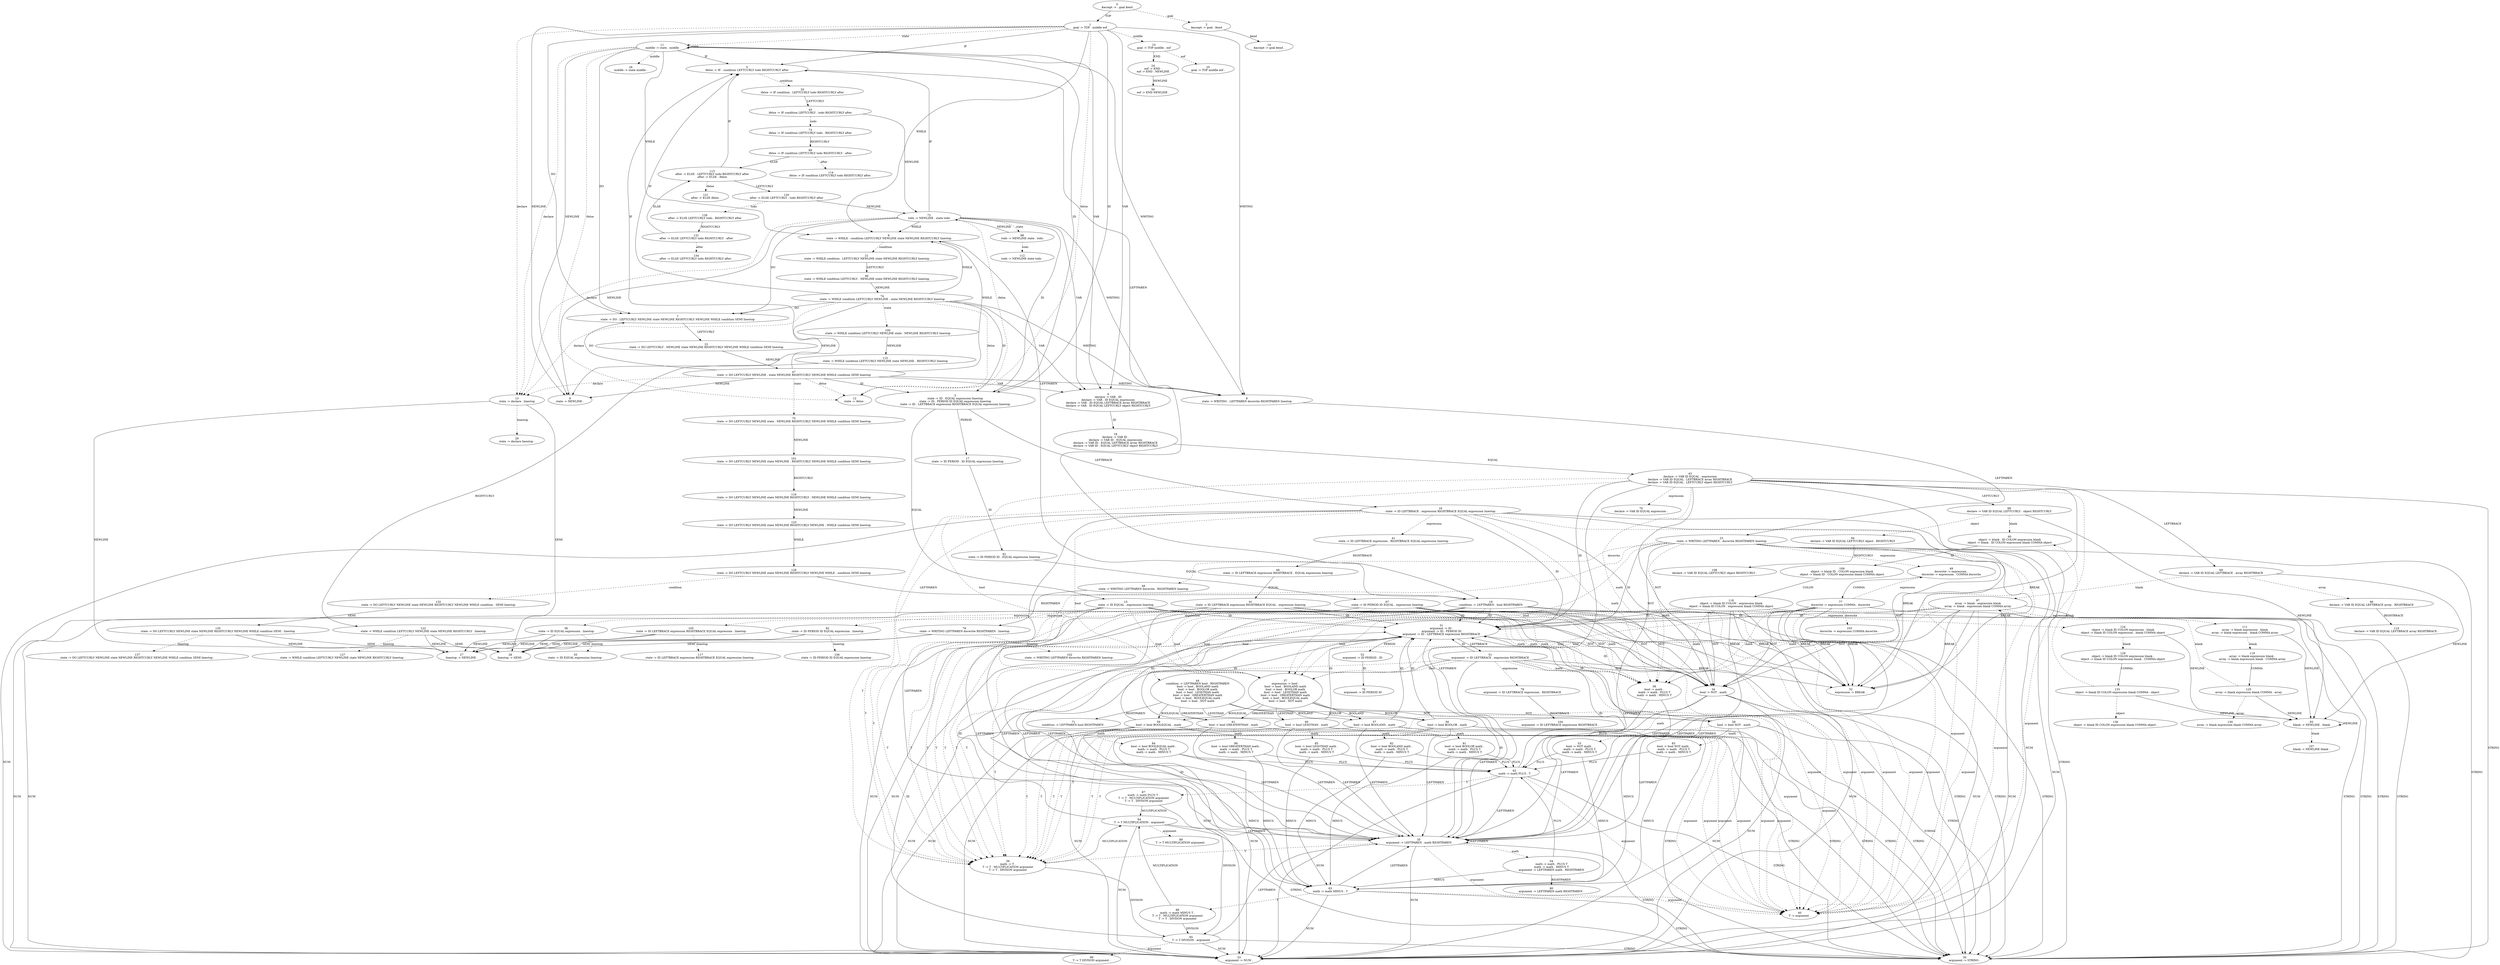 digraph Automaton {
  0 [label="0\n$accept -> . goal $end"]
  0 -> 1 [style=solid label="TOP"]
  0 -> 2 [style=dashed label="goal"]
  1 [label="1\ngoal -> TOP . middle eof"]
  1 -> 3 [style=solid label="ID"]
  1 -> 4 [style=solid label="VAR"]
  1 -> 5 [style=solid label="IF"]
  1 -> 6 [style=solid label="WHILE"]
  1 -> 7 [style=solid label="DO"]
  1 -> 8 [style=solid label="WRITING"]
  1 -> 9 [style=solid label="NEWLINE"]
  1 -> 10 [style=dashed label="middle"]
  1 -> 11 [style=dashed label="state"]
  1 -> 12 [style=dashed label="ifelse"]
  1 -> 13 [style=dashed label="declare"]
  2 [label="2\n$accept -> goal . $end"]
  2 -> 14 [style=solid label="$end"]
  3 [label="3\nstate -> ID . EQUAL expression linestop\nstate -> ID . PERIOD ID EQUAL expression linestop\nstate -> ID . LEFTBRACE expression RIGHTBRACE EQUAL expression linestop"]
  3 -> 15 [style=solid label="EQUAL"]
  3 -> 16 [style=solid label="LEFTBRACE"]
  3 -> 17 [style=solid label="PERIOD"]
  4 [label="4\ndeclare -> VAR . ID\ndeclare -> VAR . ID EQUAL expression\ndeclare -> VAR . ID EQUAL LEFTBRACE array RIGHTBRACE\ndeclare -> VAR . ID EQUAL LEFTCURLY object RIGHTCURLY"]
  4 -> 18 [style=solid label="ID"]
  5 [label="5\nifelse -> IF . condition LEFTCURLY todo RIGHTCURLY after"]
  5 -> 19 [style=solid label="LEFTPAREN"]
  5 -> 20 [style=dashed label="condition"]
  6 [label="6\nstate -> WHILE . condition LEFTCURLY NEWLINE state NEWLINE RIGHTCURLY linestop"]
  6 -> 19 [style=solid label="LEFTPAREN"]
  6 -> 21 [style=dashed label="condition"]
  7 [label="7\nstate -> DO . LEFTCURLY NEWLINE state NEWLINE RIGHTCURLY NEWLINE WHILE condition SEMI linestop"]
  7 -> 22 [style=solid label="LEFTCURLY"]
  8 [label="8\nstate -> WRITING . LEFTPAREN docwrite RIGHTPAREN linestop"]
  8 -> 23 [style=solid label="LEFTPAREN"]
  9 [label="9\nstate -> NEWLINE ."]
  10 [label="10\ngoal -> TOP middle . eof"]
  10 -> 24 [style=solid label="END"]
  10 -> 25 [style=dashed label="eof"]
  11 [label="11\nmiddle -> state . middle"]
  11 -> 3 [style=solid label="ID"]
  11 -> 4 [style=solid label="VAR"]
  11 -> 5 [style=solid label="IF"]
  11 -> 6 [style=solid label="WHILE"]
  11 -> 7 [style=solid label="DO"]
  11 -> 8 [style=solid label="WRITING"]
  11 -> 9 [style=solid label="NEWLINE"]
  11 -> 26 [style=dashed label="middle"]
  11 -> 11 [style=dashed label="state"]
  11 -> 12 [style=dashed label="ifelse"]
  11 -> 13 [style=dashed label="declare"]
  12 [label="12\nstate -> ifelse ."]
  13 [label="13\nstate -> declare . linestop"]
  13 -> 27 [style=solid label="NEWLINE"]
  13 -> 28 [style=solid label="SEMI"]
  13 -> 29 [style=dashed label="linestop"]
  14 [label="14\n$accept -> goal $end ."]
  15 [label="15\nstate -> ID EQUAL . expression linestop"]
  15 -> 30 [style=solid label="STRING"]
  15 -> 31 [style=solid label="ID"]
  15 -> 32 [style=solid label="BREAK"]
  15 -> 33 [style=solid label="NUM"]
  15 -> 34 [style=solid label="NOT"]
  15 -> 35 [style=solid label="LEFTPAREN"]
  15 -> 36 [style=dashed label="expression"]
  15 -> 37 [style=dashed label="bool"]
  15 -> 38 [style=dashed label="math"]
  15 -> 39 [style=dashed label="T"]
  15 -> 40 [style=dashed label="argument"]
  16 [label="16\nstate -> ID LEFTBRACE . expression RIGHTBRACE EQUAL expression linestop"]
  16 -> 30 [style=solid label="STRING"]
  16 -> 31 [style=solid label="ID"]
  16 -> 32 [style=solid label="BREAK"]
  16 -> 33 [style=solid label="NUM"]
  16 -> 34 [style=solid label="NOT"]
  16 -> 35 [style=solid label="LEFTPAREN"]
  16 -> 41 [style=dashed label="expression"]
  16 -> 37 [style=dashed label="bool"]
  16 -> 38 [style=dashed label="math"]
  16 -> 39 [style=dashed label="T"]
  16 -> 40 [style=dashed label="argument"]
  17 [label="17\nstate -> ID PERIOD . ID EQUAL expression linestop"]
  17 -> 42 [style=solid label="ID"]
  18 [label="18\ndeclare -> VAR ID .\ndeclare -> VAR ID . EQUAL expression\ndeclare -> VAR ID . EQUAL LEFTBRACE array RIGHTBRACE\ndeclare -> VAR ID . EQUAL LEFTCURLY object RIGHTCURLY"]
  18 -> 43 [style=solid label="EQUAL"]
  19 [label="19\ncondition -> LEFTPAREN . bool RIGHTPAREN"]
  19 -> 30 [style=solid label="STRING"]
  19 -> 31 [style=solid label="ID"]
  19 -> 33 [style=solid label="NUM"]
  19 -> 34 [style=solid label="NOT"]
  19 -> 35 [style=solid label="LEFTPAREN"]
  19 -> 44 [style=dashed label="bool"]
  19 -> 38 [style=dashed label="math"]
  19 -> 39 [style=dashed label="T"]
  19 -> 40 [style=dashed label="argument"]
  20 [label="20\nifelse -> IF condition . LEFTCURLY todo RIGHTCURLY after"]
  20 -> 45 [style=solid label="LEFTCURLY"]
  21 [label="21\nstate -> WHILE condition . LEFTCURLY NEWLINE state NEWLINE RIGHTCURLY linestop"]
  21 -> 46 [style=solid label="LEFTCURLY"]
  22 [label="22\nstate -> DO LEFTCURLY . NEWLINE state NEWLINE RIGHTCURLY NEWLINE WHILE condition SEMI linestop"]
  22 -> 47 [style=solid label="NEWLINE"]
  23 [label="23\nstate -> WRITING LEFTPAREN . docwrite RIGHTPAREN linestop"]
  23 -> 30 [style=solid label="STRING"]
  23 -> 31 [style=solid label="ID"]
  23 -> 32 [style=solid label="BREAK"]
  23 -> 33 [style=solid label="NUM"]
  23 -> 34 [style=solid label="NOT"]
  23 -> 35 [style=solid label="LEFTPAREN"]
  23 -> 48 [style=dashed label="docwrite"]
  23 -> 49 [style=dashed label="expression"]
  23 -> 37 [style=dashed label="bool"]
  23 -> 38 [style=dashed label="math"]
  23 -> 39 [style=dashed label="T"]
  23 -> 40 [style=dashed label="argument"]
  24 [label="24\neof -> END .\neof -> END . NEWLINE"]
  24 -> 50 [style=solid label="NEWLINE"]
  25 [label="25\ngoal -> TOP middle eof ."]
  26 [label="26\nmiddle -> state middle ."]
  27 [label="27\nlinestop -> NEWLINE ."]
  28 [label="28\nlinestop -> SEMI ."]
  29 [label="29\nstate -> declare linestop ."]
  30 [label="30\nargument -> STRING ."]
  31 [label="31\nargument -> ID .\nargument -> ID . PERIOD ID\nargument -> ID . LEFTBRACE expression RIGHTBRACE"]
  31 -> 51 [style=solid label="LEFTBRACE"]
  31 -> 52 [style=solid label="PERIOD"]
  32 [label="32\nexpression -> BREAK ."]
  33 [label="33\nargument -> NUM ."]
  34 [label="34\nbool -> NOT . math"]
  34 -> 30 [style=solid label="STRING"]
  34 -> 31 [style=solid label="ID"]
  34 -> 33 [style=solid label="NUM"]
  34 -> 35 [style=solid label="LEFTPAREN"]
  34 -> 53 [style=dashed label="math"]
  34 -> 39 [style=dashed label="T"]
  34 -> 40 [style=dashed label="argument"]
  35 [label="35\nargument -> LEFTPAREN . math RIGHTPAREN"]
  35 -> 30 [style=solid label="STRING"]
  35 -> 31 [style=solid label="ID"]
  35 -> 33 [style=solid label="NUM"]
  35 -> 35 [style=solid label="LEFTPAREN"]
  35 -> 54 [style=dashed label="math"]
  35 -> 39 [style=dashed label="T"]
  35 -> 40 [style=dashed label="argument"]
  36 [label="36\nstate -> ID EQUAL expression . linestop"]
  36 -> 27 [style=solid label="NEWLINE"]
  36 -> 28 [style=solid label="SEMI"]
  36 -> 55 [style=dashed label="linestop"]
  37 [label="37\nexpression -> bool .\nbool -> bool . BOOLAND math\nbool -> bool . BOOLOR math\nbool -> bool . LESSTHAN math\nbool -> bool . GREATERTHAN math\nbool -> bool . BOOLEQUAL math\nbool -> bool . NOT math"]
  37 -> 56 [style=solid label="BOOLOR"]
  37 -> 57 [style=solid label="BOOLAND"]
  37 -> 58 [style=solid label="NOT"]
  37 -> 59 [style=solid label="BOOLEQUAL"]
  37 -> 60 [style=solid label="LESSTHAN"]
  37 -> 61 [style=solid label="GREATERTHAN"]
  38 [label="38\nbool -> math .\nmath -> math . PLUS T\nmath -> math . MINUS T"]
  38 -> 62 [style=solid label="PLUS"]
  38 -> 63 [style=solid label="MINUS"]
  39 [label="39\nmath -> T .\nT -> T . MULTIPLICATION argument\nT -> T . DIVISON argument"]
  39 -> 64 [style=solid label="MULTIPLICATION"]
  39 -> 65 [style=solid label="DIVISON"]
  40 [label="40\nT -> argument ."]
  41 [label="41\nstate -> ID LEFTBRACE expression . RIGHTBRACE EQUAL expression linestop"]
  41 -> 66 [style=solid label="RIGHTBRACE"]
  42 [label="42\nstate -> ID PERIOD ID . EQUAL expression linestop"]
  42 -> 67 [style=solid label="EQUAL"]
  43 [label="43\ndeclare -> VAR ID EQUAL . expression\ndeclare -> VAR ID EQUAL . LEFTBRACE array RIGHTBRACE\ndeclare -> VAR ID EQUAL . LEFTCURLY object RIGHTCURLY"]
  43 -> 30 [style=solid label="STRING"]
  43 -> 31 [style=solid label="ID"]
  43 -> 32 [style=solid label="BREAK"]
  43 -> 33 [style=solid label="NUM"]
  43 -> 34 [style=solid label="NOT"]
  43 -> 35 [style=solid label="LEFTPAREN"]
  43 -> 68 [style=solid label="LEFTCURLY"]
  43 -> 69 [style=solid label="LEFTBRACE"]
  43 -> 70 [style=dashed label="expression"]
  43 -> 37 [style=dashed label="bool"]
  43 -> 38 [style=dashed label="math"]
  43 -> 39 [style=dashed label="T"]
  43 -> 40 [style=dashed label="argument"]
  44 [label="44\ncondition -> LEFTPAREN bool . RIGHTPAREN\nbool -> bool . BOOLAND math\nbool -> bool . BOOLOR math\nbool -> bool . LESSTHAN math\nbool -> bool . GREATERTHAN math\nbool -> bool . BOOLEQUAL math\nbool -> bool . NOT math"]
  44 -> 56 [style=solid label="BOOLOR"]
  44 -> 57 [style=solid label="BOOLAND"]
  44 -> 58 [style=solid label="NOT"]
  44 -> 59 [style=solid label="BOOLEQUAL"]
  44 -> 60 [style=solid label="LESSTHAN"]
  44 -> 61 [style=solid label="GREATERTHAN"]
  44 -> 71 [style=solid label="RIGHTPAREN"]
  45 [label="45\nifelse -> IF condition LEFTCURLY . todo RIGHTCURLY after"]
  45 -> 72 [style=solid label="NEWLINE"]
  45 -> 73 [style=dashed label="todo"]
  46 [label="46\nstate -> WHILE condition LEFTCURLY . NEWLINE state NEWLINE RIGHTCURLY linestop"]
  46 -> 74 [style=solid label="NEWLINE"]
  47 [label="47\nstate -> DO LEFTCURLY NEWLINE . state NEWLINE RIGHTCURLY NEWLINE WHILE condition SEMI linestop"]
  47 -> 3 [style=solid label="ID"]
  47 -> 4 [style=solid label="VAR"]
  47 -> 5 [style=solid label="IF"]
  47 -> 6 [style=solid label="WHILE"]
  47 -> 7 [style=solid label="DO"]
  47 -> 8 [style=solid label="WRITING"]
  47 -> 9 [style=solid label="NEWLINE"]
  47 -> 75 [style=dashed label="state"]
  47 -> 12 [style=dashed label="ifelse"]
  47 -> 13 [style=dashed label="declare"]
  48 [label="48\nstate -> WRITING LEFTPAREN docwrite . RIGHTPAREN linestop"]
  48 -> 76 [style=solid label="RIGHTPAREN"]
  49 [label="49\ndocwrite -> expression .\ndocwrite -> expression . COMMA docwrite"]
  49 -> 77 [style=solid label="COMMA"]
  50 [label="50\neof -> END NEWLINE ."]
  51 [label="51\nargument -> ID LEFTBRACE . expression RIGHTBRACE"]
  51 -> 30 [style=solid label="STRING"]
  51 -> 31 [style=solid label="ID"]
  51 -> 32 [style=solid label="BREAK"]
  51 -> 33 [style=solid label="NUM"]
  51 -> 34 [style=solid label="NOT"]
  51 -> 35 [style=solid label="LEFTPAREN"]
  51 -> 78 [style=dashed label="expression"]
  51 -> 37 [style=dashed label="bool"]
  51 -> 38 [style=dashed label="math"]
  51 -> 39 [style=dashed label="T"]
  51 -> 40 [style=dashed label="argument"]
  52 [label="52\nargument -> ID PERIOD . ID"]
  52 -> 79 [style=solid label="ID"]
  53 [label="53\nbool -> NOT math .\nmath -> math . PLUS T\nmath -> math . MINUS T"]
  53 -> 62 [style=solid label="PLUS"]
  53 -> 63 [style=solid label="MINUS"]
  54 [label="54\nmath -> math . PLUS T\nmath -> math . MINUS T\nargument -> LEFTPAREN math . RIGHTPAREN"]
  54 -> 62 [style=solid label="PLUS"]
  54 -> 63 [style=solid label="MINUS"]
  54 -> 80 [style=solid label="RIGHTPAREN"]
  55 [label="55\nstate -> ID EQUAL expression linestop ."]
  56 [label="56\nbool -> bool BOOLOR . math"]
  56 -> 30 [style=solid label="STRING"]
  56 -> 31 [style=solid label="ID"]
  56 -> 33 [style=solid label="NUM"]
  56 -> 35 [style=solid label="LEFTPAREN"]
  56 -> 81 [style=dashed label="math"]
  56 -> 39 [style=dashed label="T"]
  56 -> 40 [style=dashed label="argument"]
  57 [label="57\nbool -> bool BOOLAND . math"]
  57 -> 30 [style=solid label="STRING"]
  57 -> 31 [style=solid label="ID"]
  57 -> 33 [style=solid label="NUM"]
  57 -> 35 [style=solid label="LEFTPAREN"]
  57 -> 82 [style=dashed label="math"]
  57 -> 39 [style=dashed label="T"]
  57 -> 40 [style=dashed label="argument"]
  58 [label="58\nbool -> bool NOT . math"]
  58 -> 30 [style=solid label="STRING"]
  58 -> 31 [style=solid label="ID"]
  58 -> 33 [style=solid label="NUM"]
  58 -> 35 [style=solid label="LEFTPAREN"]
  58 -> 83 [style=dashed label="math"]
  58 -> 39 [style=dashed label="T"]
  58 -> 40 [style=dashed label="argument"]
  59 [label="59\nbool -> bool BOOLEQUAL . math"]
  59 -> 30 [style=solid label="STRING"]
  59 -> 31 [style=solid label="ID"]
  59 -> 33 [style=solid label="NUM"]
  59 -> 35 [style=solid label="LEFTPAREN"]
  59 -> 84 [style=dashed label="math"]
  59 -> 39 [style=dashed label="T"]
  59 -> 40 [style=dashed label="argument"]
  60 [label="60\nbool -> bool LESSTHAN . math"]
  60 -> 30 [style=solid label="STRING"]
  60 -> 31 [style=solid label="ID"]
  60 -> 33 [style=solid label="NUM"]
  60 -> 35 [style=solid label="LEFTPAREN"]
  60 -> 85 [style=dashed label="math"]
  60 -> 39 [style=dashed label="T"]
  60 -> 40 [style=dashed label="argument"]
  61 [label="61\nbool -> bool GREATERTHAN . math"]
  61 -> 30 [style=solid label="STRING"]
  61 -> 31 [style=solid label="ID"]
  61 -> 33 [style=solid label="NUM"]
  61 -> 35 [style=solid label="LEFTPAREN"]
  61 -> 86 [style=dashed label="math"]
  61 -> 39 [style=dashed label="T"]
  61 -> 40 [style=dashed label="argument"]
  62 [label="62\nmath -> math PLUS . T"]
  62 -> 30 [style=solid label="STRING"]
  62 -> 31 [style=solid label="ID"]
  62 -> 33 [style=solid label="NUM"]
  62 -> 35 [style=solid label="LEFTPAREN"]
  62 -> 87 [style=dashed label="T"]
  62 -> 40 [style=dashed label="argument"]
  63 [label="63\nmath -> math MINUS . T"]
  63 -> 30 [style=solid label="STRING"]
  63 -> 31 [style=solid label="ID"]
  63 -> 33 [style=solid label="NUM"]
  63 -> 35 [style=solid label="LEFTPAREN"]
  63 -> 88 [style=dashed label="T"]
  63 -> 40 [style=dashed label="argument"]
  64 [label="64\nT -> T MULTIPLICATION . argument"]
  64 -> 30 [style=solid label="STRING"]
  64 -> 31 [style=solid label="ID"]
  64 -> 33 [style=solid label="NUM"]
  64 -> 35 [style=solid label="LEFTPAREN"]
  64 -> 89 [style=dashed label="argument"]
  65 [label="65\nT -> T DIVISON . argument"]
  65 -> 30 [style=solid label="STRING"]
  65 -> 31 [style=solid label="ID"]
  65 -> 33 [style=solid label="NUM"]
  65 -> 35 [style=solid label="LEFTPAREN"]
  65 -> 90 [style=dashed label="argument"]
  66 [label="66\nstate -> ID LEFTBRACE expression RIGHTBRACE . EQUAL expression linestop"]
  66 -> 91 [style=solid label="EQUAL"]
  67 [label="67\nstate -> ID PERIOD ID EQUAL . expression linestop"]
  67 -> 30 [style=solid label="STRING"]
  67 -> 31 [style=solid label="ID"]
  67 -> 32 [style=solid label="BREAK"]
  67 -> 33 [style=solid label="NUM"]
  67 -> 34 [style=solid label="NOT"]
  67 -> 35 [style=solid label="LEFTPAREN"]
  67 -> 92 [style=dashed label="expression"]
  67 -> 37 [style=dashed label="bool"]
  67 -> 38 [style=dashed label="math"]
  67 -> 39 [style=dashed label="T"]
  67 -> 40 [style=dashed label="argument"]
  68 [label="68\ndeclare -> VAR ID EQUAL LEFTCURLY . object RIGHTCURLY"]
  68 -> 93 [style=solid label="NEWLINE"]
  68 -> 94 [style=dashed label="object"]
  68 -> 95 [style=dashed label="blank"]
  69 [label="69\ndeclare -> VAR ID EQUAL LEFTBRACE . array RIGHTBRACE"]
  69 -> 93 [style=solid label="NEWLINE"]
  69 -> 96 [style=dashed label="array"]
  69 -> 97 [style=dashed label="blank"]
  70 [label="70\ndeclare -> VAR ID EQUAL expression ."]
  71 [label="71\ncondition -> LEFTPAREN bool RIGHTPAREN ."]
  72 [label="72\ntodo -> NEWLINE . state todo"]
  72 -> 3 [style=solid label="ID"]
  72 -> 4 [style=solid label="VAR"]
  72 -> 5 [style=solid label="IF"]
  72 -> 6 [style=solid label="WHILE"]
  72 -> 7 [style=solid label="DO"]
  72 -> 8 [style=solid label="WRITING"]
  72 -> 9 [style=solid label="NEWLINE"]
  72 -> 98 [style=dashed label="state"]
  72 -> 12 [style=dashed label="ifelse"]
  72 -> 13 [style=dashed label="declare"]
  73 [label="73\nifelse -> IF condition LEFTCURLY todo . RIGHTCURLY after"]
  73 -> 99 [style=solid label="RIGHTCURLY"]
  74 [label="74\nstate -> WHILE condition LEFTCURLY NEWLINE . state NEWLINE RIGHTCURLY linestop"]
  74 -> 3 [style=solid label="ID"]
  74 -> 4 [style=solid label="VAR"]
  74 -> 5 [style=solid label="IF"]
  74 -> 6 [style=solid label="WHILE"]
  74 -> 7 [style=solid label="DO"]
  74 -> 8 [style=solid label="WRITING"]
  74 -> 9 [style=solid label="NEWLINE"]
  74 -> 100 [style=dashed label="state"]
  74 -> 12 [style=dashed label="ifelse"]
  74 -> 13 [style=dashed label="declare"]
  75 [label="75\nstate -> DO LEFTCURLY NEWLINE state . NEWLINE RIGHTCURLY NEWLINE WHILE condition SEMI linestop"]
  75 -> 101 [style=solid label="NEWLINE"]
  76 [label="76\nstate -> WRITING LEFTPAREN docwrite RIGHTPAREN . linestop"]
  76 -> 27 [style=solid label="NEWLINE"]
  76 -> 28 [style=solid label="SEMI"]
  76 -> 102 [style=dashed label="linestop"]
  77 [label="77\ndocwrite -> expression COMMA . docwrite"]
  77 -> 30 [style=solid label="STRING"]
  77 -> 31 [style=solid label="ID"]
  77 -> 32 [style=solid label="BREAK"]
  77 -> 33 [style=solid label="NUM"]
  77 -> 34 [style=solid label="NOT"]
  77 -> 35 [style=solid label="LEFTPAREN"]
  77 -> 103 [style=dashed label="docwrite"]
  77 -> 49 [style=dashed label="expression"]
  77 -> 37 [style=dashed label="bool"]
  77 -> 38 [style=dashed label="math"]
  77 -> 39 [style=dashed label="T"]
  77 -> 40 [style=dashed label="argument"]
  78 [label="78\nargument -> ID LEFTBRACE expression . RIGHTBRACE"]
  78 -> 104 [style=solid label="RIGHTBRACE"]
  79 [label="79\nargument -> ID PERIOD ID ."]
  80 [label="80\nargument -> LEFTPAREN math RIGHTPAREN ."]
  81 [label="81\nbool -> bool BOOLOR math .\nmath -> math . PLUS T\nmath -> math . MINUS T"]
  81 -> 62 [style=solid label="PLUS"]
  81 -> 63 [style=solid label="MINUS"]
  82 [label="82\nbool -> bool BOOLAND math .\nmath -> math . PLUS T\nmath -> math . MINUS T"]
  82 -> 62 [style=solid label="PLUS"]
  82 -> 63 [style=solid label="MINUS"]
  83 [label="83\nbool -> bool NOT math .\nmath -> math . PLUS T\nmath -> math . MINUS T"]
  83 -> 62 [style=solid label="PLUS"]
  83 -> 63 [style=solid label="MINUS"]
  84 [label="84\nbool -> bool BOOLEQUAL math .\nmath -> math . PLUS T\nmath -> math . MINUS T"]
  84 -> 62 [style=solid label="PLUS"]
  84 -> 63 [style=solid label="MINUS"]
  85 [label="85\nbool -> bool LESSTHAN math .\nmath -> math . PLUS T\nmath -> math . MINUS T"]
  85 -> 62 [style=solid label="PLUS"]
  85 -> 63 [style=solid label="MINUS"]
  86 [label="86\nbool -> bool GREATERTHAN math .\nmath -> math . PLUS T\nmath -> math . MINUS T"]
  86 -> 62 [style=solid label="PLUS"]
  86 -> 63 [style=solid label="MINUS"]
  87 [label="87\nmath -> math PLUS T .\nT -> T . MULTIPLICATION argument\nT -> T . DIVISON argument"]
  87 -> 64 [style=solid label="MULTIPLICATION"]
  87 -> 65 [style=solid label="DIVISON"]
  88 [label="88\nmath -> math MINUS T .\nT -> T . MULTIPLICATION argument\nT -> T . DIVISON argument"]
  88 -> 64 [style=solid label="MULTIPLICATION"]
  88 -> 65 [style=solid label="DIVISON"]
  89 [label="89\nT -> T MULTIPLICATION argument ."]
  90 [label="90\nT -> T DIVISON argument ."]
  91 [label="91\nstate -> ID LEFTBRACE expression RIGHTBRACE EQUAL . expression linestop"]
  91 -> 30 [style=solid label="STRING"]
  91 -> 31 [style=solid label="ID"]
  91 -> 32 [style=solid label="BREAK"]
  91 -> 33 [style=solid label="NUM"]
  91 -> 34 [style=solid label="NOT"]
  91 -> 35 [style=solid label="LEFTPAREN"]
  91 -> 105 [style=dashed label="expression"]
  91 -> 37 [style=dashed label="bool"]
  91 -> 38 [style=dashed label="math"]
  91 -> 39 [style=dashed label="T"]
  91 -> 40 [style=dashed label="argument"]
  92 [label="92\nstate -> ID PERIOD ID EQUAL expression . linestop"]
  92 -> 27 [style=solid label="NEWLINE"]
  92 -> 28 [style=solid label="SEMI"]
  92 -> 106 [style=dashed label="linestop"]
  93 [label="93\nblank -> NEWLINE . blank"]
  93 -> 93 [style=solid label="NEWLINE"]
  93 -> 107 [style=dashed label="blank"]
  94 [label="94\ndeclare -> VAR ID EQUAL LEFTCURLY object . RIGHTCURLY"]
  94 -> 108 [style=solid label="RIGHTCURLY"]
  95 [label="95\nobject -> blank . ID COLON expression blank\nobject -> blank . ID COLON expression blank COMMA object"]
  95 -> 109 [style=solid label="ID"]
  96 [label="96\ndeclare -> VAR ID EQUAL LEFTBRACE array . RIGHTBRACE"]
  96 -> 110 [style=solid label="RIGHTBRACE"]
  97 [label="97\narray -> blank . expression blank\narray -> blank . expression blank COMMA array"]
  97 -> 30 [style=solid label="STRING"]
  97 -> 31 [style=solid label="ID"]
  97 -> 32 [style=solid label="BREAK"]
  97 -> 33 [style=solid label="NUM"]
  97 -> 34 [style=solid label="NOT"]
  97 -> 35 [style=solid label="LEFTPAREN"]
  97 -> 111 [style=dashed label="expression"]
  97 -> 37 [style=dashed label="bool"]
  97 -> 38 [style=dashed label="math"]
  97 -> 39 [style=dashed label="T"]
  97 -> 40 [style=dashed label="argument"]
  98 [label="98\ntodo -> NEWLINE state . todo"]
  98 -> 72 [style=solid label="NEWLINE"]
  98 -> 112 [style=dashed label="todo"]
  99 [label="99\nifelse -> IF condition LEFTCURLY todo RIGHTCURLY . after"]
  99 -> 113 [style=solid label="ELSE"]
  99 -> 114 [style=dashed label="after"]
  100 [label="100\nstate -> WHILE condition LEFTCURLY NEWLINE state . NEWLINE RIGHTCURLY linestop"]
  100 -> 115 [style=solid label="NEWLINE"]
  101 [label="101\nstate -> DO LEFTCURLY NEWLINE state NEWLINE . RIGHTCURLY NEWLINE WHILE condition SEMI linestop"]
  101 -> 116 [style=solid label="RIGHTCURLY"]
  102 [label="102\nstate -> WRITING LEFTPAREN docwrite RIGHTPAREN linestop ."]
  103 [label="103\ndocwrite -> expression COMMA docwrite ."]
  104 [label="104\nargument -> ID LEFTBRACE expression RIGHTBRACE ."]
  105 [label="105\nstate -> ID LEFTBRACE expression RIGHTBRACE EQUAL expression . linestop"]
  105 -> 27 [style=solid label="NEWLINE"]
  105 -> 28 [style=solid label="SEMI"]
  105 -> 117 [style=dashed label="linestop"]
  106 [label="106\nstate -> ID PERIOD ID EQUAL expression linestop ."]
  107 [label="107\nblank -> NEWLINE blank ."]
  108 [label="108\ndeclare -> VAR ID EQUAL LEFTCURLY object RIGHTCURLY ."]
  109 [label="109\nobject -> blank ID . COLON expression blank\nobject -> blank ID . COLON expression blank COMMA object"]
  109 -> 118 [style=solid label="COLON"]
  110 [label="110\ndeclare -> VAR ID EQUAL LEFTBRACE array RIGHTBRACE ."]
  111 [label="111\narray -> blank expression . blank\narray -> blank expression . blank COMMA array"]
  111 -> 93 [style=solid label="NEWLINE"]
  111 -> 119 [style=dashed label="blank"]
  112 [label="112\ntodo -> NEWLINE state todo ."]
  113 [label="113\nafter -> ELSE . LEFTCURLY todo RIGHTCURLY after\nafter -> ELSE . ifelse"]
  113 -> 5 [style=solid label="IF"]
  113 -> 120 [style=solid label="LEFTCURLY"]
  113 -> 121 [style=dashed label="ifelse"]
  114 [label="114\nifelse -> IF condition LEFTCURLY todo RIGHTCURLY after ."]
  115 [label="115\nstate -> WHILE condition LEFTCURLY NEWLINE state NEWLINE . RIGHTCURLY linestop"]
  115 -> 122 [style=solid label="RIGHTCURLY"]
  116 [label="116\nstate -> DO LEFTCURLY NEWLINE state NEWLINE RIGHTCURLY . NEWLINE WHILE condition SEMI linestop"]
  116 -> 123 [style=solid label="NEWLINE"]
  117 [label="117\nstate -> ID LEFTBRACE expression RIGHTBRACE EQUAL expression linestop ."]
  118 [label="118\nobject -> blank ID COLON . expression blank\nobject -> blank ID COLON . expression blank COMMA object"]
  118 -> 30 [style=solid label="STRING"]
  118 -> 31 [style=solid label="ID"]
  118 -> 32 [style=solid label="BREAK"]
  118 -> 33 [style=solid label="NUM"]
  118 -> 34 [style=solid label="NOT"]
  118 -> 35 [style=solid label="LEFTPAREN"]
  118 -> 124 [style=dashed label="expression"]
  118 -> 37 [style=dashed label="bool"]
  118 -> 38 [style=dashed label="math"]
  118 -> 39 [style=dashed label="T"]
  118 -> 40 [style=dashed label="argument"]
  119 [label="119\narray -> blank expression blank .\narray -> blank expression blank . COMMA array"]
  119 -> 125 [style=solid label="COMMA"]
  120 [label="120\nafter -> ELSE LEFTCURLY . todo RIGHTCURLY after"]
  120 -> 72 [style=solid label="NEWLINE"]
  120 -> 126 [style=dashed label="todo"]
  121 [label="121\nafter -> ELSE ifelse ."]
  122 [label="122\nstate -> WHILE condition LEFTCURLY NEWLINE state NEWLINE RIGHTCURLY . linestop"]
  122 -> 27 [style=solid label="NEWLINE"]
  122 -> 28 [style=solid label="SEMI"]
  122 -> 127 [style=dashed label="linestop"]
  123 [label="123\nstate -> DO LEFTCURLY NEWLINE state NEWLINE RIGHTCURLY NEWLINE . WHILE condition SEMI linestop"]
  123 -> 128 [style=solid label="WHILE"]
  124 [label="124\nobject -> blank ID COLON expression . blank\nobject -> blank ID COLON expression . blank COMMA object"]
  124 -> 93 [style=solid label="NEWLINE"]
  124 -> 129 [style=dashed label="blank"]
  125 [label="125\narray -> blank expression blank COMMA . array"]
  125 -> 93 [style=solid label="NEWLINE"]
  125 -> 130 [style=dashed label="array"]
  125 -> 97 [style=dashed label="blank"]
  126 [label="126\nafter -> ELSE LEFTCURLY todo . RIGHTCURLY after"]
  126 -> 131 [style=solid label="RIGHTCURLY"]
  127 [label="127\nstate -> WHILE condition LEFTCURLY NEWLINE state NEWLINE RIGHTCURLY linestop ."]
  128 [label="128\nstate -> DO LEFTCURLY NEWLINE state NEWLINE RIGHTCURLY NEWLINE WHILE . condition SEMI linestop"]
  128 -> 19 [style=solid label="LEFTPAREN"]
  128 -> 132 [style=dashed label="condition"]
  129 [label="129\nobject -> blank ID COLON expression blank .\nobject -> blank ID COLON expression blank . COMMA object"]
  129 -> 133 [style=solid label="COMMA"]
  130 [label="130\narray -> blank expression blank COMMA array ."]
  131 [label="131\nafter -> ELSE LEFTCURLY todo RIGHTCURLY . after"]
  131 -> 113 [style=solid label="ELSE"]
  131 -> 134 [style=dashed label="after"]
  132 [label="132\nstate -> DO LEFTCURLY NEWLINE state NEWLINE RIGHTCURLY NEWLINE WHILE condition . SEMI linestop"]
  132 -> 135 [style=solid label="SEMI"]
  133 [label="133\nobject -> blank ID COLON expression blank COMMA . object"]
  133 -> 93 [style=solid label="NEWLINE"]
  133 -> 136 [style=dashed label="object"]
  133 -> 95 [style=dashed label="blank"]
  134 [label="134\nafter -> ELSE LEFTCURLY todo RIGHTCURLY after ."]
  135 [label="135\nstate -> DO LEFTCURLY NEWLINE state NEWLINE RIGHTCURLY NEWLINE WHILE condition SEMI . linestop"]
  135 -> 27 [style=solid label="NEWLINE"]
  135 -> 28 [style=solid label="SEMI"]
  135 -> 137 [style=dashed label="linestop"]
  136 [label="136\nobject -> blank ID COLON expression blank COMMA object ."]
  137 [label="137\nstate -> DO LEFTCURLY NEWLINE state NEWLINE RIGHTCURLY NEWLINE WHILE condition SEMI linestop ."]
}
